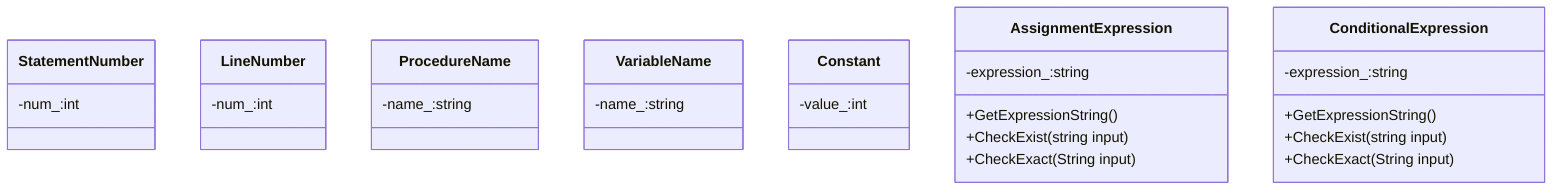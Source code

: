 classDiagram
    class StatementNumber {
        -num_:int
    }

    class LineNumber {
        -num_:int
    }
        
    class ProcedureName {
        -name_:string
    }

    class VariableName {
        -name_:string
    }

    class Constant {
        -value_:int
    }

    class AssignmentExpression {
        -expression_:string
        +GetExpressionString()
        +CheckExist(string input)
        +CheckExact(String input)
    }
    
    class ConditionalExpression {
        -expression_:string
        +GetExpressionString()
        +CheckExist(string input)
        +CheckExact(String input)
    }
